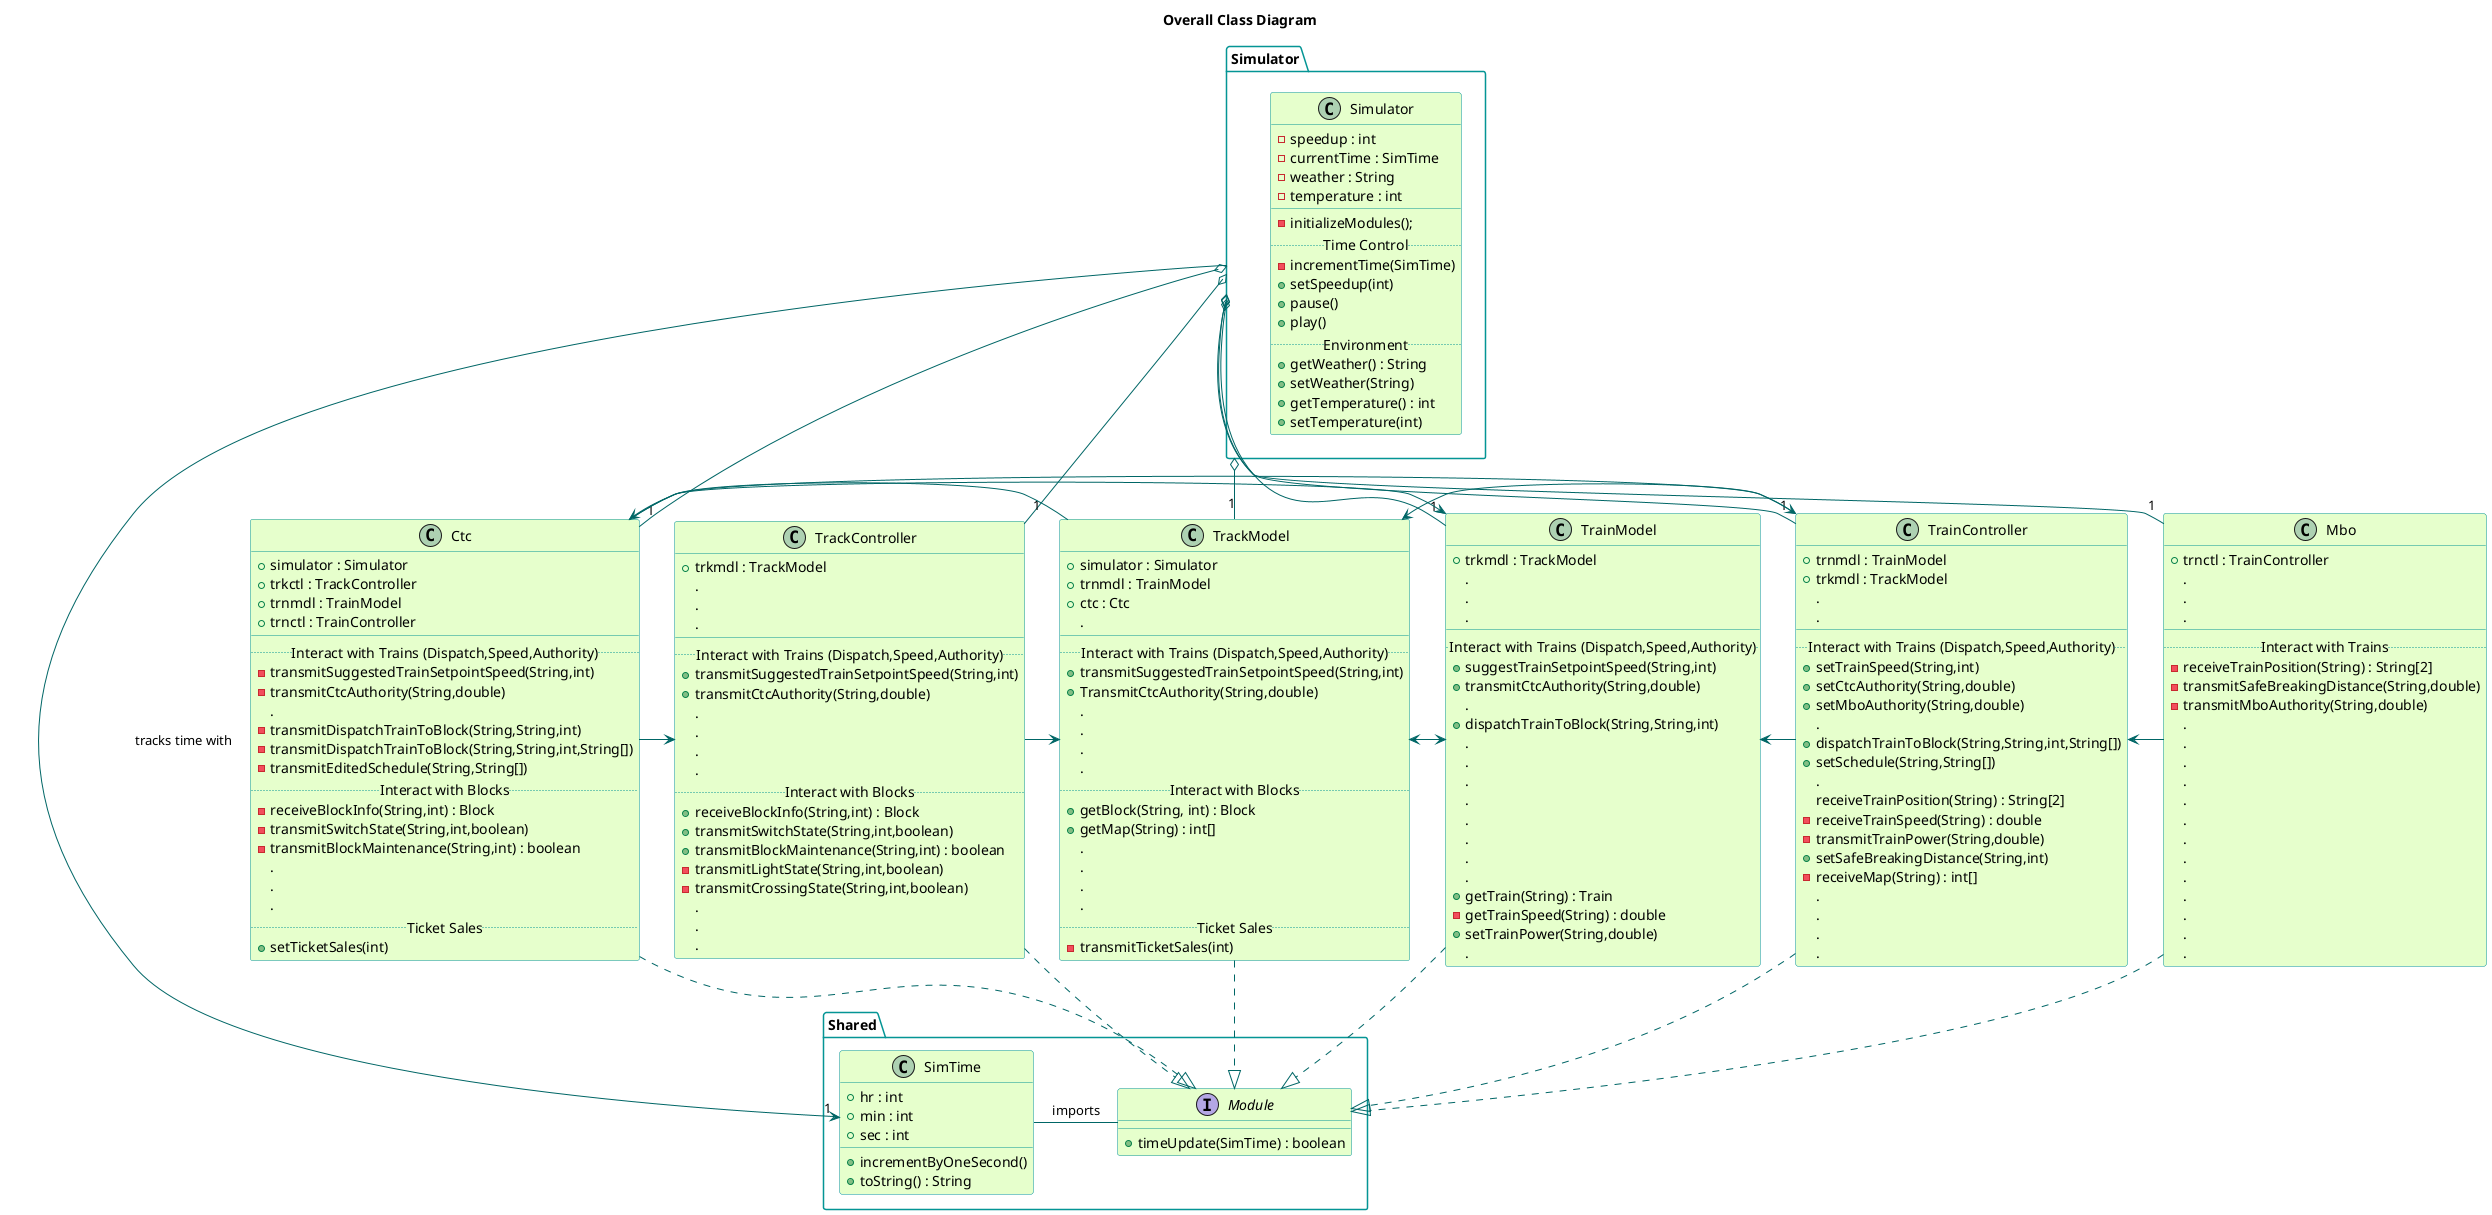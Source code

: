 @startuml
'if only I care about time of day, we should not import SimTime to Module'

title Overall Class Diagram
skinparam backgroundColor transparent
skinparam classBackgroundColor #e6ffcc
skinparam classBorderColor 	#049595
skinparam packageBorderCOlor  #049595
skinparam arrowColor #006666

package Simulator{
  class Simulator{
    -speedup : int
    -currentTime : SimTime
    -weather : String
    -temperature : int
    __
    -initializeModules();
    ..Time Control..
    -incrementTime(SimTime)
    +setSpeedup(int)
    +pause()
    +play()
    ..Environment..
    +getWeather() : String
    +setWeather(String)
    +getTemperature() : int
    +setTemperature(int)
  }
}
Package Shared{
  class SimTime{
    +hr : int
    +min : int
    +sec : int
    +incrementByOneSecond()
    +toString() : String
  }
  interface Module{
    +timeUpdate(SimTime) : boolean
  }
}
class Ctc{
  +simulator : Simulator
  +trkctl : TrackController
  +trnmdl : TrainModel
  +trnctl : TrainController
  __
  ..Interact with Trains (Dispatch,Speed,Authority)..
  -transmitSuggestedTrainSetpointSpeed(String,int)
  -transmitCtcAuthority(String,double)
  .
  -transmitDispatchTrainToBlock(String,String,int)
  -transmitDispatchTrainToBlock(String,String,int,String[])
    -transmitEditedSchedule(String,String[])
  ..Interact with Blocks..
  -receiveBlockInfo(String,int) : Block
  -transmitSwitchState(String,int,boolean)
  -transmitBlockMaintenance(String,int) : boolean
  .
  .
  .
  ..Ticket Sales..
  +setTicketSales(int)
}
class TrackController{
  +trkmdl : TrackModel
  .
  .
  .
  __
  ..Interact with Trains (Dispatch,Speed,Authority)..
  +transmitSuggestedTrainSetpointSpeed(String,int)
  +transmitCtcAuthority(String,double)
  .
  .
  .
  .
  ..Interact with Blocks..
  +receiveBlockInfo(String,int) : Block
  +transmitSwitchState(String,int,boolean)
  +transmitBlockMaintenance(String,int) : boolean
  -transmitLightState(String,int,boolean)
  -transmitCrossingState(String,int,boolean)
  .
  .
  .
}
class TrackModel{
  +simulator : Simulator
  +trnmdl : TrainModel
  +ctc : Ctc
  .
  __
  ..Interact with Trains (Dispatch,Speed,Authority)..
  +transmitSuggestedTrainSetpointSpeed(String,int)
  +TransmitCtcAuthority(String,double)
  .
  .
  .
  .
  ..Interact with Blocks..
  +getBlock(String, int) : Block
  +getMap(String) : int[]
  .
  .
  .
  .
  ..Ticket Sales..
  -transmitTicketSales(int)
}
class TrainModel{
  +trkmdl : TrackModel
  .
  .
  .
  __
  ..Interact with Trains (Dispatch,Speed,Authority)..
  +suggestTrainSetpointSpeed(String,int)
  +transmitCtcAuthority(String,double)
  .
  +dispatchTrainToBlock(String,String,int)
  .
  .
  .
  .
  .
  .
  .
  .
  +getTrain(String) : Train
  -getTrainSpeed(String) : double
  +setTrainPower(String,double)
  .
}
class TrainController{
  +trnmdl : TrainModel
  +trkmdl : TrackModel
  .
  .
  __
  ..Interact with Trains (Dispatch,Speed,Authority)..
  +setTrainSpeed(String,int)
  +setCtcAuthority(String,double)
  +setMboAuthority(String,double)
  .
  +dispatchTrainToBlock(String,String,int,String[])
  +setSchedule(String,String[])
  .
  receiveTrainPosition(String) : String[2]
  -receiveTrainSpeed(String) : double
  -transmitTrainPower(String,double)
  +setSafeBreakingDistance(String,int)
  -receiveMap(String) : int[]
  .
  .
  .
  .
}
class Mbo{
  +trnctl : TrainController
  .
  .
  .
  __
  ..Interact with Trains..
  -receiveTrainPosition(String) : String[2]
  -transmitSafeBreakingDistance(String,double)
  -transmitMboAuthority(String,double)
  .
  .
  .
  .
  .
  .
  .
  .
  .
  .
  .
  .
  .
}

Simulator -> "1" SimTime : tracks time with

Simulator o--"1" Ctc
Simulator o--"1" TrackController
Simulator o--"1" TrackModel
Simulator o--"1" TrainModel
Simulator o--"1" TrainController
Simulator o--"1" Mbo

Ctc -.|> Module
TrackController -.|> Module
TrackModel -.|> Module
TrainModel -.|> Module
TrainController -.|> Module
Mbo -.|> Module

Module - SimTime : imports

Ctc -> TrackController
TrackController -> TrackModel
TrackModel <-> TrainModel
TrainModel <- TrainController
TrainController <- Mbo

TrainController -> TrackModel /'for getting map'/
TrackModel -> Ctc /'for ticket sales'/
Ctc -> TrainModel /'for dispatching'/
Ctc -> TrainController /'for dispatching'/

@enduml
